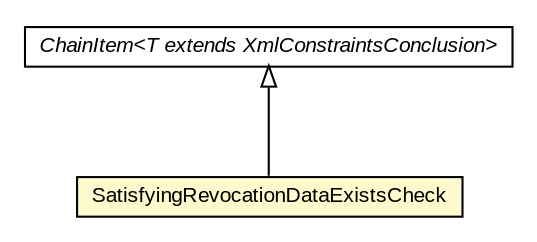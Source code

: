 #!/usr/local/bin/dot
#
# Class diagram 
# Generated by UMLGraph version R5_6-24-gf6e263 (http://www.umlgraph.org/)
#

digraph G {
	edge [fontname="arial",fontsize=10,labelfontname="arial",labelfontsize=10];
	node [fontname="arial",fontsize=10,shape=plaintext];
	nodesep=0.25;
	ranksep=0.5;
	// eu.europa.esig.dss.validation.process.ChainItem<T extends eu.europa.esig.dss.jaxb.detailedreport.XmlConstraintsConclusion>
	c590631 [label=<<table title="eu.europa.esig.dss.validation.process.ChainItem" border="0" cellborder="1" cellspacing="0" cellpadding="2" port="p" href="../../../../ChainItem.html">
		<tr><td><table border="0" cellspacing="0" cellpadding="1">
<tr><td align="center" balign="center"><font face="arial italic"> ChainItem&lt;T extends XmlConstraintsConclusion&gt; </font></td></tr>
		</table></td></tr>
		</table>>, URL="../../../../ChainItem.html", fontname="arial", fontcolor="black", fontsize=10.0];
	// eu.europa.esig.dss.validation.process.vpfswatsp.checks.vts.checks.SatisfyingRevocationDataExistsCheck
	c590796 [label=<<table title="eu.europa.esig.dss.validation.process.vpfswatsp.checks.vts.checks.SatisfyingRevocationDataExistsCheck" border="0" cellborder="1" cellspacing="0" cellpadding="2" port="p" bgcolor="lemonChiffon" href="./SatisfyingRevocationDataExistsCheck.html">
		<tr><td><table border="0" cellspacing="0" cellpadding="1">
<tr><td align="center" balign="center"> SatisfyingRevocationDataExistsCheck </td></tr>
		</table></td></tr>
		</table>>, URL="./SatisfyingRevocationDataExistsCheck.html", fontname="arial", fontcolor="black", fontsize=10.0];
	//eu.europa.esig.dss.validation.process.vpfswatsp.checks.vts.checks.SatisfyingRevocationDataExistsCheck extends eu.europa.esig.dss.validation.process.ChainItem<eu.europa.esig.dss.jaxb.detailedreport.XmlVTS>
	c590631:p -> c590796:p [dir=back,arrowtail=empty];
}

